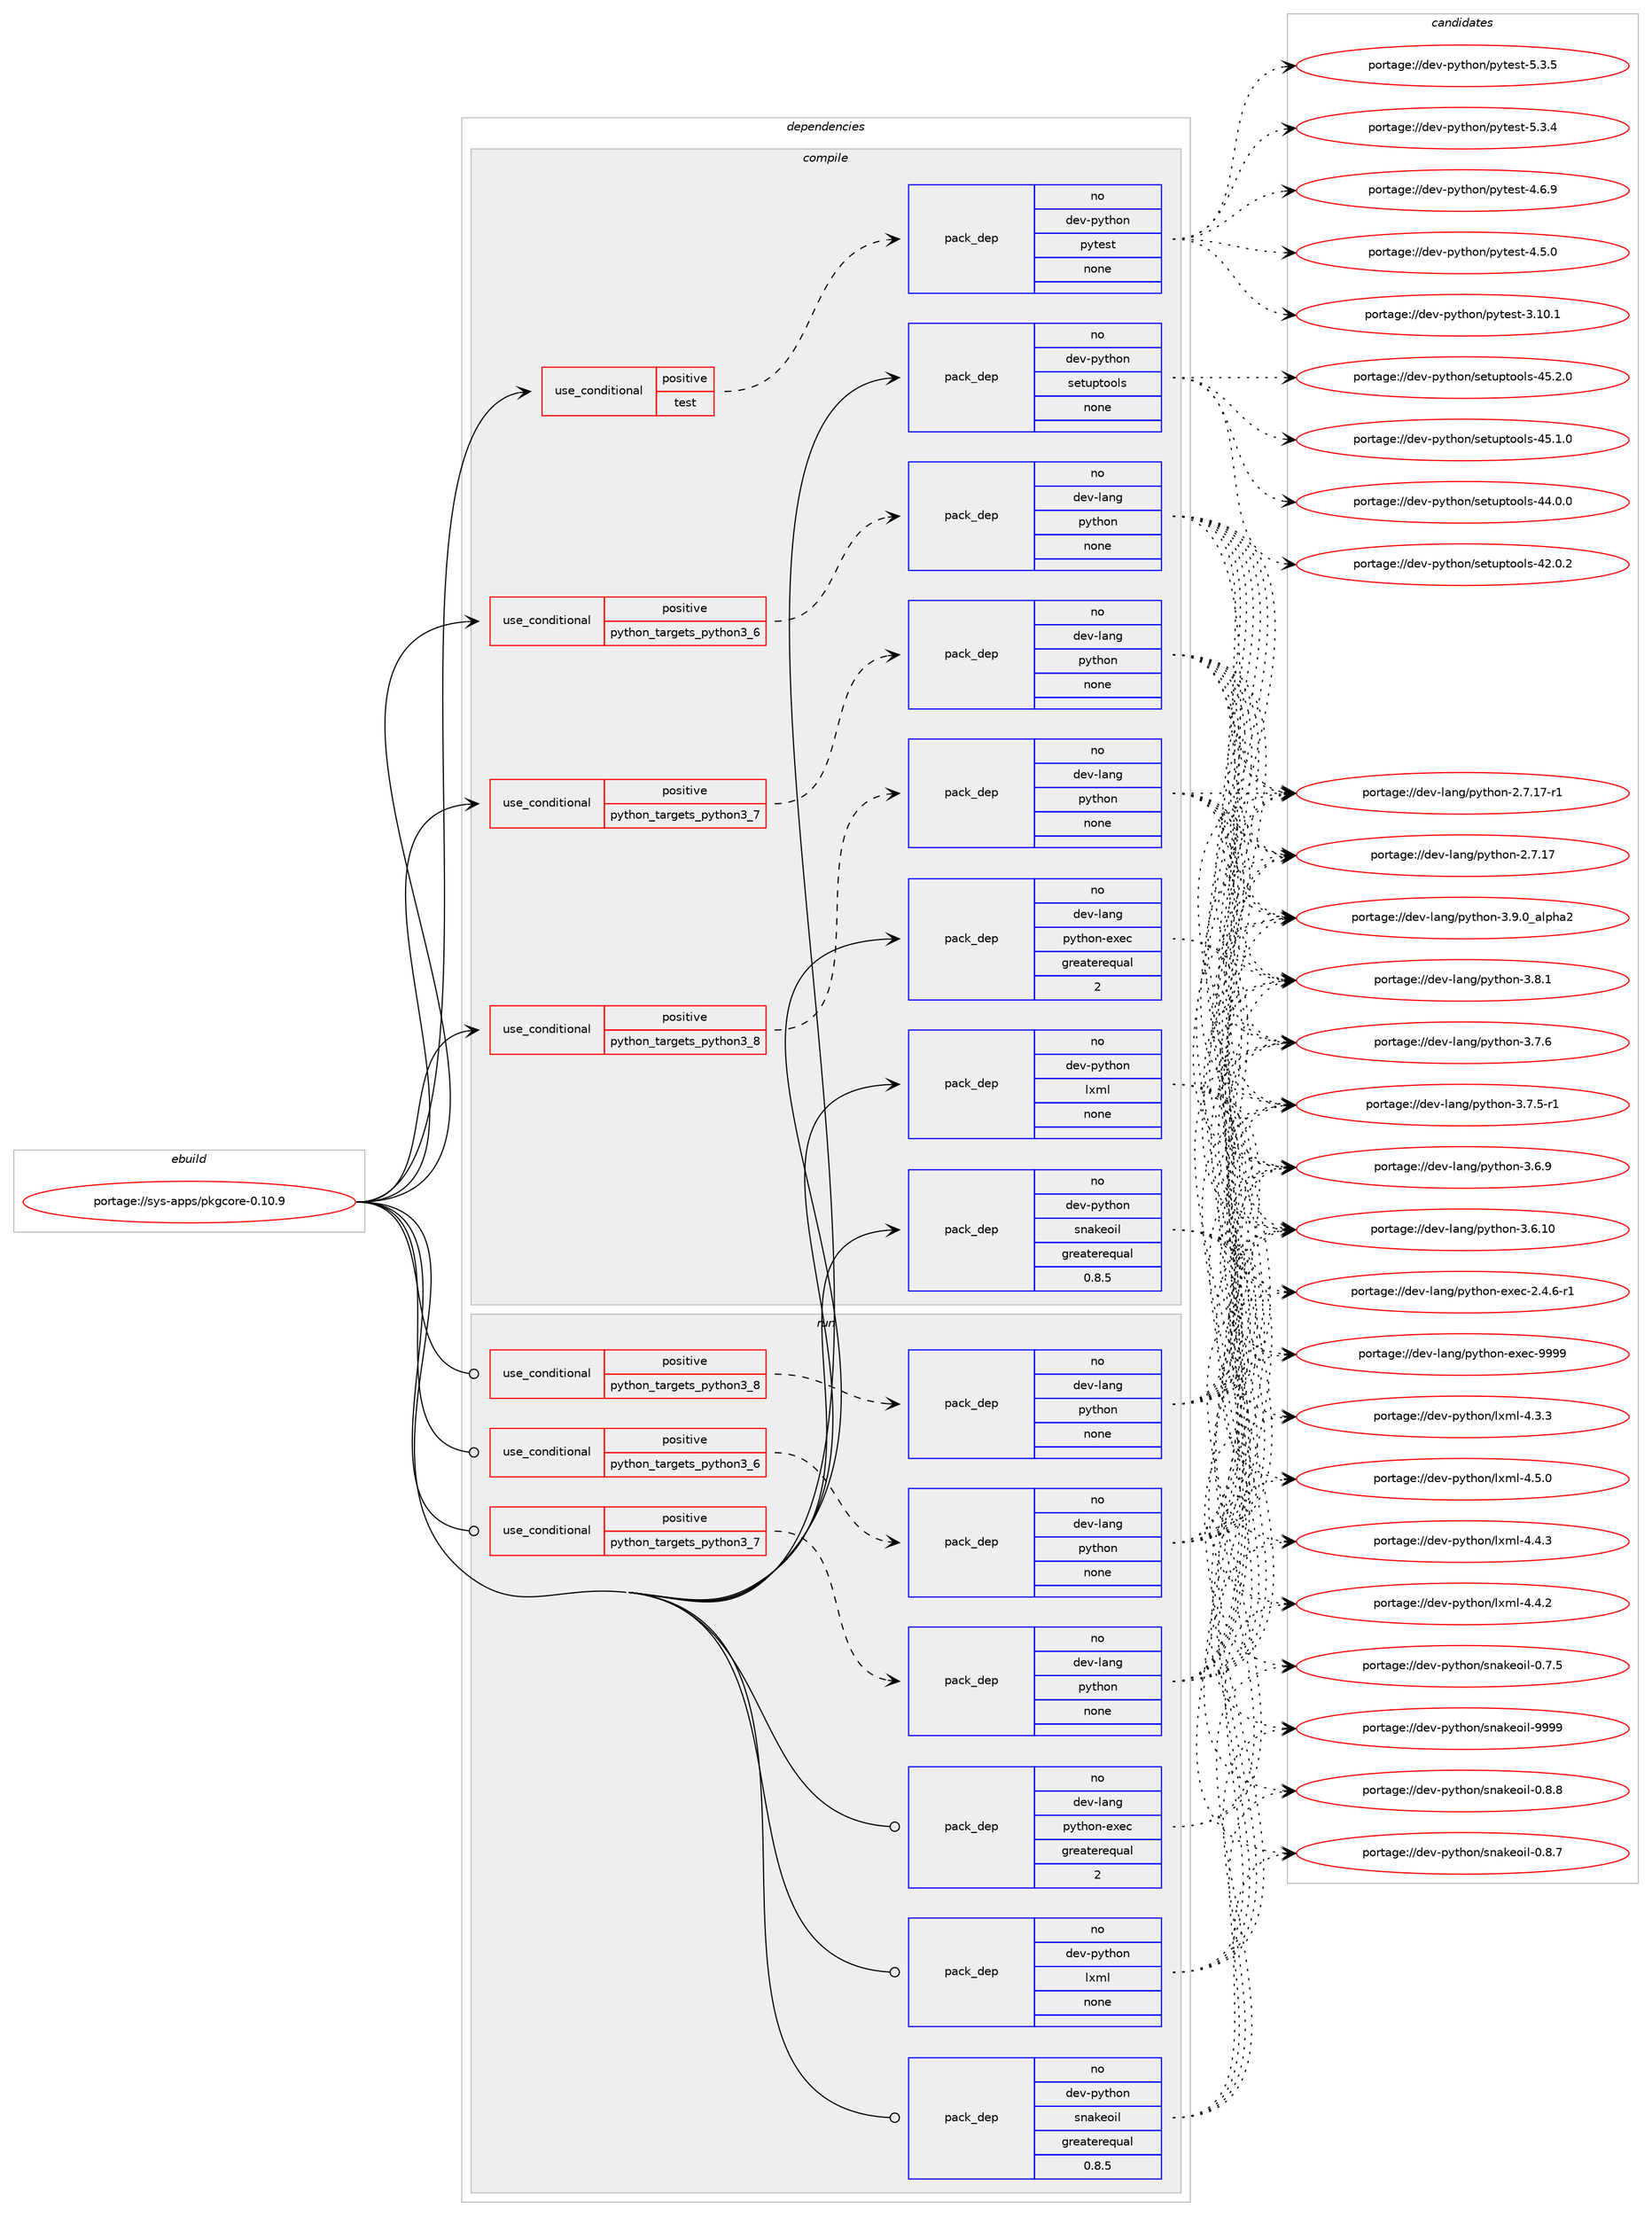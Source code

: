 digraph prolog {

# *************
# Graph options
# *************

newrank=true;
concentrate=true;
compound=true;
graph [rankdir=LR,fontname=Helvetica,fontsize=10,ranksep=1.5];#, ranksep=2.5, nodesep=0.2];
edge  [arrowhead=vee];
node  [fontname=Helvetica,fontsize=10];

# **********
# The ebuild
# **********

subgraph cluster_leftcol {
color=gray;
rank=same;
label=<<i>ebuild</i>>;
id [label="portage://sys-apps/pkgcore-0.10.9", color=red, width=4, href="../sys-apps/pkgcore-0.10.9.svg"];
}

# ****************
# The dependencies
# ****************

subgraph cluster_midcol {
color=gray;
label=<<i>dependencies</i>>;
subgraph cluster_compile {
fillcolor="#eeeeee";
style=filled;
label=<<i>compile</i>>;
subgraph cond14330 {
dependency67433 [label=<<TABLE BORDER="0" CELLBORDER="1" CELLSPACING="0" CELLPADDING="4"><TR><TD ROWSPAN="3" CELLPADDING="10">use_conditional</TD></TR><TR><TD>positive</TD></TR><TR><TD>python_targets_python3_6</TD></TR></TABLE>>, shape=none, color=red];
subgraph pack51767 {
dependency67434 [label=<<TABLE BORDER="0" CELLBORDER="1" CELLSPACING="0" CELLPADDING="4" WIDTH="220"><TR><TD ROWSPAN="6" CELLPADDING="30">pack_dep</TD></TR><TR><TD WIDTH="110">no</TD></TR><TR><TD>dev-lang</TD></TR><TR><TD>python</TD></TR><TR><TD>none</TD></TR><TR><TD></TD></TR></TABLE>>, shape=none, color=blue];
}
dependency67433:e -> dependency67434:w [weight=20,style="dashed",arrowhead="vee"];
}
id:e -> dependency67433:w [weight=20,style="solid",arrowhead="vee"];
subgraph cond14331 {
dependency67435 [label=<<TABLE BORDER="0" CELLBORDER="1" CELLSPACING="0" CELLPADDING="4"><TR><TD ROWSPAN="3" CELLPADDING="10">use_conditional</TD></TR><TR><TD>positive</TD></TR><TR><TD>python_targets_python3_7</TD></TR></TABLE>>, shape=none, color=red];
subgraph pack51768 {
dependency67436 [label=<<TABLE BORDER="0" CELLBORDER="1" CELLSPACING="0" CELLPADDING="4" WIDTH="220"><TR><TD ROWSPAN="6" CELLPADDING="30">pack_dep</TD></TR><TR><TD WIDTH="110">no</TD></TR><TR><TD>dev-lang</TD></TR><TR><TD>python</TD></TR><TR><TD>none</TD></TR><TR><TD></TD></TR></TABLE>>, shape=none, color=blue];
}
dependency67435:e -> dependency67436:w [weight=20,style="dashed",arrowhead="vee"];
}
id:e -> dependency67435:w [weight=20,style="solid",arrowhead="vee"];
subgraph cond14332 {
dependency67437 [label=<<TABLE BORDER="0" CELLBORDER="1" CELLSPACING="0" CELLPADDING="4"><TR><TD ROWSPAN="3" CELLPADDING="10">use_conditional</TD></TR><TR><TD>positive</TD></TR><TR><TD>python_targets_python3_8</TD></TR></TABLE>>, shape=none, color=red];
subgraph pack51769 {
dependency67438 [label=<<TABLE BORDER="0" CELLBORDER="1" CELLSPACING="0" CELLPADDING="4" WIDTH="220"><TR><TD ROWSPAN="6" CELLPADDING="30">pack_dep</TD></TR><TR><TD WIDTH="110">no</TD></TR><TR><TD>dev-lang</TD></TR><TR><TD>python</TD></TR><TR><TD>none</TD></TR><TR><TD></TD></TR></TABLE>>, shape=none, color=blue];
}
dependency67437:e -> dependency67438:w [weight=20,style="dashed",arrowhead="vee"];
}
id:e -> dependency67437:w [weight=20,style="solid",arrowhead="vee"];
subgraph cond14333 {
dependency67439 [label=<<TABLE BORDER="0" CELLBORDER="1" CELLSPACING="0" CELLPADDING="4"><TR><TD ROWSPAN="3" CELLPADDING="10">use_conditional</TD></TR><TR><TD>positive</TD></TR><TR><TD>test</TD></TR></TABLE>>, shape=none, color=red];
subgraph pack51770 {
dependency67440 [label=<<TABLE BORDER="0" CELLBORDER="1" CELLSPACING="0" CELLPADDING="4" WIDTH="220"><TR><TD ROWSPAN="6" CELLPADDING="30">pack_dep</TD></TR><TR><TD WIDTH="110">no</TD></TR><TR><TD>dev-python</TD></TR><TR><TD>pytest</TD></TR><TR><TD>none</TD></TR><TR><TD></TD></TR></TABLE>>, shape=none, color=blue];
}
dependency67439:e -> dependency67440:w [weight=20,style="dashed",arrowhead="vee"];
}
id:e -> dependency67439:w [weight=20,style="solid",arrowhead="vee"];
subgraph pack51771 {
dependency67441 [label=<<TABLE BORDER="0" CELLBORDER="1" CELLSPACING="0" CELLPADDING="4" WIDTH="220"><TR><TD ROWSPAN="6" CELLPADDING="30">pack_dep</TD></TR><TR><TD WIDTH="110">no</TD></TR><TR><TD>dev-lang</TD></TR><TR><TD>python-exec</TD></TR><TR><TD>greaterequal</TD></TR><TR><TD>2</TD></TR></TABLE>>, shape=none, color=blue];
}
id:e -> dependency67441:w [weight=20,style="solid",arrowhead="vee"];
subgraph pack51772 {
dependency67442 [label=<<TABLE BORDER="0" CELLBORDER="1" CELLSPACING="0" CELLPADDING="4" WIDTH="220"><TR><TD ROWSPAN="6" CELLPADDING="30">pack_dep</TD></TR><TR><TD WIDTH="110">no</TD></TR><TR><TD>dev-python</TD></TR><TR><TD>lxml</TD></TR><TR><TD>none</TD></TR><TR><TD></TD></TR></TABLE>>, shape=none, color=blue];
}
id:e -> dependency67442:w [weight=20,style="solid",arrowhead="vee"];
subgraph pack51773 {
dependency67443 [label=<<TABLE BORDER="0" CELLBORDER="1" CELLSPACING="0" CELLPADDING="4" WIDTH="220"><TR><TD ROWSPAN="6" CELLPADDING="30">pack_dep</TD></TR><TR><TD WIDTH="110">no</TD></TR><TR><TD>dev-python</TD></TR><TR><TD>setuptools</TD></TR><TR><TD>none</TD></TR><TR><TD></TD></TR></TABLE>>, shape=none, color=blue];
}
id:e -> dependency67443:w [weight=20,style="solid",arrowhead="vee"];
subgraph pack51774 {
dependency67444 [label=<<TABLE BORDER="0" CELLBORDER="1" CELLSPACING="0" CELLPADDING="4" WIDTH="220"><TR><TD ROWSPAN="6" CELLPADDING="30">pack_dep</TD></TR><TR><TD WIDTH="110">no</TD></TR><TR><TD>dev-python</TD></TR><TR><TD>snakeoil</TD></TR><TR><TD>greaterequal</TD></TR><TR><TD>0.8.5</TD></TR></TABLE>>, shape=none, color=blue];
}
id:e -> dependency67444:w [weight=20,style="solid",arrowhead="vee"];
}
subgraph cluster_compileandrun {
fillcolor="#eeeeee";
style=filled;
label=<<i>compile and run</i>>;
}
subgraph cluster_run {
fillcolor="#eeeeee";
style=filled;
label=<<i>run</i>>;
subgraph cond14334 {
dependency67445 [label=<<TABLE BORDER="0" CELLBORDER="1" CELLSPACING="0" CELLPADDING="4"><TR><TD ROWSPAN="3" CELLPADDING="10">use_conditional</TD></TR><TR><TD>positive</TD></TR><TR><TD>python_targets_python3_6</TD></TR></TABLE>>, shape=none, color=red];
subgraph pack51775 {
dependency67446 [label=<<TABLE BORDER="0" CELLBORDER="1" CELLSPACING="0" CELLPADDING="4" WIDTH="220"><TR><TD ROWSPAN="6" CELLPADDING="30">pack_dep</TD></TR><TR><TD WIDTH="110">no</TD></TR><TR><TD>dev-lang</TD></TR><TR><TD>python</TD></TR><TR><TD>none</TD></TR><TR><TD></TD></TR></TABLE>>, shape=none, color=blue];
}
dependency67445:e -> dependency67446:w [weight=20,style="dashed",arrowhead="vee"];
}
id:e -> dependency67445:w [weight=20,style="solid",arrowhead="odot"];
subgraph cond14335 {
dependency67447 [label=<<TABLE BORDER="0" CELLBORDER="1" CELLSPACING="0" CELLPADDING="4"><TR><TD ROWSPAN="3" CELLPADDING="10">use_conditional</TD></TR><TR><TD>positive</TD></TR><TR><TD>python_targets_python3_7</TD></TR></TABLE>>, shape=none, color=red];
subgraph pack51776 {
dependency67448 [label=<<TABLE BORDER="0" CELLBORDER="1" CELLSPACING="0" CELLPADDING="4" WIDTH="220"><TR><TD ROWSPAN="6" CELLPADDING="30">pack_dep</TD></TR><TR><TD WIDTH="110">no</TD></TR><TR><TD>dev-lang</TD></TR><TR><TD>python</TD></TR><TR><TD>none</TD></TR><TR><TD></TD></TR></TABLE>>, shape=none, color=blue];
}
dependency67447:e -> dependency67448:w [weight=20,style="dashed",arrowhead="vee"];
}
id:e -> dependency67447:w [weight=20,style="solid",arrowhead="odot"];
subgraph cond14336 {
dependency67449 [label=<<TABLE BORDER="0" CELLBORDER="1" CELLSPACING="0" CELLPADDING="4"><TR><TD ROWSPAN="3" CELLPADDING="10">use_conditional</TD></TR><TR><TD>positive</TD></TR><TR><TD>python_targets_python3_8</TD></TR></TABLE>>, shape=none, color=red];
subgraph pack51777 {
dependency67450 [label=<<TABLE BORDER="0" CELLBORDER="1" CELLSPACING="0" CELLPADDING="4" WIDTH="220"><TR><TD ROWSPAN="6" CELLPADDING="30">pack_dep</TD></TR><TR><TD WIDTH="110">no</TD></TR><TR><TD>dev-lang</TD></TR><TR><TD>python</TD></TR><TR><TD>none</TD></TR><TR><TD></TD></TR></TABLE>>, shape=none, color=blue];
}
dependency67449:e -> dependency67450:w [weight=20,style="dashed",arrowhead="vee"];
}
id:e -> dependency67449:w [weight=20,style="solid",arrowhead="odot"];
subgraph pack51778 {
dependency67451 [label=<<TABLE BORDER="0" CELLBORDER="1" CELLSPACING="0" CELLPADDING="4" WIDTH="220"><TR><TD ROWSPAN="6" CELLPADDING="30">pack_dep</TD></TR><TR><TD WIDTH="110">no</TD></TR><TR><TD>dev-lang</TD></TR><TR><TD>python-exec</TD></TR><TR><TD>greaterequal</TD></TR><TR><TD>2</TD></TR></TABLE>>, shape=none, color=blue];
}
id:e -> dependency67451:w [weight=20,style="solid",arrowhead="odot"];
subgraph pack51779 {
dependency67452 [label=<<TABLE BORDER="0" CELLBORDER="1" CELLSPACING="0" CELLPADDING="4" WIDTH="220"><TR><TD ROWSPAN="6" CELLPADDING="30">pack_dep</TD></TR><TR><TD WIDTH="110">no</TD></TR><TR><TD>dev-python</TD></TR><TR><TD>lxml</TD></TR><TR><TD>none</TD></TR><TR><TD></TD></TR></TABLE>>, shape=none, color=blue];
}
id:e -> dependency67452:w [weight=20,style="solid",arrowhead="odot"];
subgraph pack51780 {
dependency67453 [label=<<TABLE BORDER="0" CELLBORDER="1" CELLSPACING="0" CELLPADDING="4" WIDTH="220"><TR><TD ROWSPAN="6" CELLPADDING="30">pack_dep</TD></TR><TR><TD WIDTH="110">no</TD></TR><TR><TD>dev-python</TD></TR><TR><TD>snakeoil</TD></TR><TR><TD>greaterequal</TD></TR><TR><TD>0.8.5</TD></TR></TABLE>>, shape=none, color=blue];
}
id:e -> dependency67453:w [weight=20,style="solid",arrowhead="odot"];
}
}

# **************
# The candidates
# **************

subgraph cluster_choices {
rank=same;
color=gray;
label=<<i>candidates</i>>;

subgraph choice51767 {
color=black;
nodesep=1;
choice10010111845108971101034711212111610411111045514657464895971081121049750 [label="portage://dev-lang/python-3.9.0_alpha2", color=red, width=4,href="../dev-lang/python-3.9.0_alpha2.svg"];
choice100101118451089711010347112121116104111110455146564649 [label="portage://dev-lang/python-3.8.1", color=red, width=4,href="../dev-lang/python-3.8.1.svg"];
choice100101118451089711010347112121116104111110455146554654 [label="portage://dev-lang/python-3.7.6", color=red, width=4,href="../dev-lang/python-3.7.6.svg"];
choice1001011184510897110103471121211161041111104551465546534511449 [label="portage://dev-lang/python-3.7.5-r1", color=red, width=4,href="../dev-lang/python-3.7.5-r1.svg"];
choice100101118451089711010347112121116104111110455146544657 [label="portage://dev-lang/python-3.6.9", color=red, width=4,href="../dev-lang/python-3.6.9.svg"];
choice10010111845108971101034711212111610411111045514654464948 [label="portage://dev-lang/python-3.6.10", color=red, width=4,href="../dev-lang/python-3.6.10.svg"];
choice100101118451089711010347112121116104111110455046554649554511449 [label="portage://dev-lang/python-2.7.17-r1", color=red, width=4,href="../dev-lang/python-2.7.17-r1.svg"];
choice10010111845108971101034711212111610411111045504655464955 [label="portage://dev-lang/python-2.7.17", color=red, width=4,href="../dev-lang/python-2.7.17.svg"];
dependency67434:e -> choice10010111845108971101034711212111610411111045514657464895971081121049750:w [style=dotted,weight="100"];
dependency67434:e -> choice100101118451089711010347112121116104111110455146564649:w [style=dotted,weight="100"];
dependency67434:e -> choice100101118451089711010347112121116104111110455146554654:w [style=dotted,weight="100"];
dependency67434:e -> choice1001011184510897110103471121211161041111104551465546534511449:w [style=dotted,weight="100"];
dependency67434:e -> choice100101118451089711010347112121116104111110455146544657:w [style=dotted,weight="100"];
dependency67434:e -> choice10010111845108971101034711212111610411111045514654464948:w [style=dotted,weight="100"];
dependency67434:e -> choice100101118451089711010347112121116104111110455046554649554511449:w [style=dotted,weight="100"];
dependency67434:e -> choice10010111845108971101034711212111610411111045504655464955:w [style=dotted,weight="100"];
}
subgraph choice51768 {
color=black;
nodesep=1;
choice10010111845108971101034711212111610411111045514657464895971081121049750 [label="portage://dev-lang/python-3.9.0_alpha2", color=red, width=4,href="../dev-lang/python-3.9.0_alpha2.svg"];
choice100101118451089711010347112121116104111110455146564649 [label="portage://dev-lang/python-3.8.1", color=red, width=4,href="../dev-lang/python-3.8.1.svg"];
choice100101118451089711010347112121116104111110455146554654 [label="portage://dev-lang/python-3.7.6", color=red, width=4,href="../dev-lang/python-3.7.6.svg"];
choice1001011184510897110103471121211161041111104551465546534511449 [label="portage://dev-lang/python-3.7.5-r1", color=red, width=4,href="../dev-lang/python-3.7.5-r1.svg"];
choice100101118451089711010347112121116104111110455146544657 [label="portage://dev-lang/python-3.6.9", color=red, width=4,href="../dev-lang/python-3.6.9.svg"];
choice10010111845108971101034711212111610411111045514654464948 [label="portage://dev-lang/python-3.6.10", color=red, width=4,href="../dev-lang/python-3.6.10.svg"];
choice100101118451089711010347112121116104111110455046554649554511449 [label="portage://dev-lang/python-2.7.17-r1", color=red, width=4,href="../dev-lang/python-2.7.17-r1.svg"];
choice10010111845108971101034711212111610411111045504655464955 [label="portage://dev-lang/python-2.7.17", color=red, width=4,href="../dev-lang/python-2.7.17.svg"];
dependency67436:e -> choice10010111845108971101034711212111610411111045514657464895971081121049750:w [style=dotted,weight="100"];
dependency67436:e -> choice100101118451089711010347112121116104111110455146564649:w [style=dotted,weight="100"];
dependency67436:e -> choice100101118451089711010347112121116104111110455146554654:w [style=dotted,weight="100"];
dependency67436:e -> choice1001011184510897110103471121211161041111104551465546534511449:w [style=dotted,weight="100"];
dependency67436:e -> choice100101118451089711010347112121116104111110455146544657:w [style=dotted,weight="100"];
dependency67436:e -> choice10010111845108971101034711212111610411111045514654464948:w [style=dotted,weight="100"];
dependency67436:e -> choice100101118451089711010347112121116104111110455046554649554511449:w [style=dotted,weight="100"];
dependency67436:e -> choice10010111845108971101034711212111610411111045504655464955:w [style=dotted,weight="100"];
}
subgraph choice51769 {
color=black;
nodesep=1;
choice10010111845108971101034711212111610411111045514657464895971081121049750 [label="portage://dev-lang/python-3.9.0_alpha2", color=red, width=4,href="../dev-lang/python-3.9.0_alpha2.svg"];
choice100101118451089711010347112121116104111110455146564649 [label="portage://dev-lang/python-3.8.1", color=red, width=4,href="../dev-lang/python-3.8.1.svg"];
choice100101118451089711010347112121116104111110455146554654 [label="portage://dev-lang/python-3.7.6", color=red, width=4,href="../dev-lang/python-3.7.6.svg"];
choice1001011184510897110103471121211161041111104551465546534511449 [label="portage://dev-lang/python-3.7.5-r1", color=red, width=4,href="../dev-lang/python-3.7.5-r1.svg"];
choice100101118451089711010347112121116104111110455146544657 [label="portage://dev-lang/python-3.6.9", color=red, width=4,href="../dev-lang/python-3.6.9.svg"];
choice10010111845108971101034711212111610411111045514654464948 [label="portage://dev-lang/python-3.6.10", color=red, width=4,href="../dev-lang/python-3.6.10.svg"];
choice100101118451089711010347112121116104111110455046554649554511449 [label="portage://dev-lang/python-2.7.17-r1", color=red, width=4,href="../dev-lang/python-2.7.17-r1.svg"];
choice10010111845108971101034711212111610411111045504655464955 [label="portage://dev-lang/python-2.7.17", color=red, width=4,href="../dev-lang/python-2.7.17.svg"];
dependency67438:e -> choice10010111845108971101034711212111610411111045514657464895971081121049750:w [style=dotted,weight="100"];
dependency67438:e -> choice100101118451089711010347112121116104111110455146564649:w [style=dotted,weight="100"];
dependency67438:e -> choice100101118451089711010347112121116104111110455146554654:w [style=dotted,weight="100"];
dependency67438:e -> choice1001011184510897110103471121211161041111104551465546534511449:w [style=dotted,weight="100"];
dependency67438:e -> choice100101118451089711010347112121116104111110455146544657:w [style=dotted,weight="100"];
dependency67438:e -> choice10010111845108971101034711212111610411111045514654464948:w [style=dotted,weight="100"];
dependency67438:e -> choice100101118451089711010347112121116104111110455046554649554511449:w [style=dotted,weight="100"];
dependency67438:e -> choice10010111845108971101034711212111610411111045504655464955:w [style=dotted,weight="100"];
}
subgraph choice51770 {
color=black;
nodesep=1;
choice1001011184511212111610411111047112121116101115116455346514653 [label="portage://dev-python/pytest-5.3.5", color=red, width=4,href="../dev-python/pytest-5.3.5.svg"];
choice1001011184511212111610411111047112121116101115116455346514652 [label="portage://dev-python/pytest-5.3.4", color=red, width=4,href="../dev-python/pytest-5.3.4.svg"];
choice1001011184511212111610411111047112121116101115116455246544657 [label="portage://dev-python/pytest-4.6.9", color=red, width=4,href="../dev-python/pytest-4.6.9.svg"];
choice1001011184511212111610411111047112121116101115116455246534648 [label="portage://dev-python/pytest-4.5.0", color=red, width=4,href="../dev-python/pytest-4.5.0.svg"];
choice100101118451121211161041111104711212111610111511645514649484649 [label="portage://dev-python/pytest-3.10.1", color=red, width=4,href="../dev-python/pytest-3.10.1.svg"];
dependency67440:e -> choice1001011184511212111610411111047112121116101115116455346514653:w [style=dotted,weight="100"];
dependency67440:e -> choice1001011184511212111610411111047112121116101115116455346514652:w [style=dotted,weight="100"];
dependency67440:e -> choice1001011184511212111610411111047112121116101115116455246544657:w [style=dotted,weight="100"];
dependency67440:e -> choice1001011184511212111610411111047112121116101115116455246534648:w [style=dotted,weight="100"];
dependency67440:e -> choice100101118451121211161041111104711212111610111511645514649484649:w [style=dotted,weight="100"];
}
subgraph choice51771 {
color=black;
nodesep=1;
choice10010111845108971101034711212111610411111045101120101994557575757 [label="portage://dev-lang/python-exec-9999", color=red, width=4,href="../dev-lang/python-exec-9999.svg"];
choice10010111845108971101034711212111610411111045101120101994550465246544511449 [label="portage://dev-lang/python-exec-2.4.6-r1", color=red, width=4,href="../dev-lang/python-exec-2.4.6-r1.svg"];
dependency67441:e -> choice10010111845108971101034711212111610411111045101120101994557575757:w [style=dotted,weight="100"];
dependency67441:e -> choice10010111845108971101034711212111610411111045101120101994550465246544511449:w [style=dotted,weight="100"];
}
subgraph choice51772 {
color=black;
nodesep=1;
choice1001011184511212111610411111047108120109108455246534648 [label="portage://dev-python/lxml-4.5.0", color=red, width=4,href="../dev-python/lxml-4.5.0.svg"];
choice1001011184511212111610411111047108120109108455246524651 [label="portage://dev-python/lxml-4.4.3", color=red, width=4,href="../dev-python/lxml-4.4.3.svg"];
choice1001011184511212111610411111047108120109108455246524650 [label="portage://dev-python/lxml-4.4.2", color=red, width=4,href="../dev-python/lxml-4.4.2.svg"];
choice1001011184511212111610411111047108120109108455246514651 [label="portage://dev-python/lxml-4.3.3", color=red, width=4,href="../dev-python/lxml-4.3.3.svg"];
dependency67442:e -> choice1001011184511212111610411111047108120109108455246534648:w [style=dotted,weight="100"];
dependency67442:e -> choice1001011184511212111610411111047108120109108455246524651:w [style=dotted,weight="100"];
dependency67442:e -> choice1001011184511212111610411111047108120109108455246524650:w [style=dotted,weight="100"];
dependency67442:e -> choice1001011184511212111610411111047108120109108455246514651:w [style=dotted,weight="100"];
}
subgraph choice51773 {
color=black;
nodesep=1;
choice100101118451121211161041111104711510111611711211611111110811545525346504648 [label="portage://dev-python/setuptools-45.2.0", color=red, width=4,href="../dev-python/setuptools-45.2.0.svg"];
choice100101118451121211161041111104711510111611711211611111110811545525346494648 [label="portage://dev-python/setuptools-45.1.0", color=red, width=4,href="../dev-python/setuptools-45.1.0.svg"];
choice100101118451121211161041111104711510111611711211611111110811545525246484648 [label="portage://dev-python/setuptools-44.0.0", color=red, width=4,href="../dev-python/setuptools-44.0.0.svg"];
choice100101118451121211161041111104711510111611711211611111110811545525046484650 [label="portage://dev-python/setuptools-42.0.2", color=red, width=4,href="../dev-python/setuptools-42.0.2.svg"];
dependency67443:e -> choice100101118451121211161041111104711510111611711211611111110811545525346504648:w [style=dotted,weight="100"];
dependency67443:e -> choice100101118451121211161041111104711510111611711211611111110811545525346494648:w [style=dotted,weight="100"];
dependency67443:e -> choice100101118451121211161041111104711510111611711211611111110811545525246484648:w [style=dotted,weight="100"];
dependency67443:e -> choice100101118451121211161041111104711510111611711211611111110811545525046484650:w [style=dotted,weight="100"];
}
subgraph choice51774 {
color=black;
nodesep=1;
choice1001011184511212111610411111047115110971071011111051084557575757 [label="portage://dev-python/snakeoil-9999", color=red, width=4,href="../dev-python/snakeoil-9999.svg"];
choice100101118451121211161041111104711511097107101111105108454846564656 [label="portage://dev-python/snakeoil-0.8.8", color=red, width=4,href="../dev-python/snakeoil-0.8.8.svg"];
choice100101118451121211161041111104711511097107101111105108454846564655 [label="portage://dev-python/snakeoil-0.8.7", color=red, width=4,href="../dev-python/snakeoil-0.8.7.svg"];
choice100101118451121211161041111104711511097107101111105108454846554653 [label="portage://dev-python/snakeoil-0.7.5", color=red, width=4,href="../dev-python/snakeoil-0.7.5.svg"];
dependency67444:e -> choice1001011184511212111610411111047115110971071011111051084557575757:w [style=dotted,weight="100"];
dependency67444:e -> choice100101118451121211161041111104711511097107101111105108454846564656:w [style=dotted,weight="100"];
dependency67444:e -> choice100101118451121211161041111104711511097107101111105108454846564655:w [style=dotted,weight="100"];
dependency67444:e -> choice100101118451121211161041111104711511097107101111105108454846554653:w [style=dotted,weight="100"];
}
subgraph choice51775 {
color=black;
nodesep=1;
choice10010111845108971101034711212111610411111045514657464895971081121049750 [label="portage://dev-lang/python-3.9.0_alpha2", color=red, width=4,href="../dev-lang/python-3.9.0_alpha2.svg"];
choice100101118451089711010347112121116104111110455146564649 [label="portage://dev-lang/python-3.8.1", color=red, width=4,href="../dev-lang/python-3.8.1.svg"];
choice100101118451089711010347112121116104111110455146554654 [label="portage://dev-lang/python-3.7.6", color=red, width=4,href="../dev-lang/python-3.7.6.svg"];
choice1001011184510897110103471121211161041111104551465546534511449 [label="portage://dev-lang/python-3.7.5-r1", color=red, width=4,href="../dev-lang/python-3.7.5-r1.svg"];
choice100101118451089711010347112121116104111110455146544657 [label="portage://dev-lang/python-3.6.9", color=red, width=4,href="../dev-lang/python-3.6.9.svg"];
choice10010111845108971101034711212111610411111045514654464948 [label="portage://dev-lang/python-3.6.10", color=red, width=4,href="../dev-lang/python-3.6.10.svg"];
choice100101118451089711010347112121116104111110455046554649554511449 [label="portage://dev-lang/python-2.7.17-r1", color=red, width=4,href="../dev-lang/python-2.7.17-r1.svg"];
choice10010111845108971101034711212111610411111045504655464955 [label="portage://dev-lang/python-2.7.17", color=red, width=4,href="../dev-lang/python-2.7.17.svg"];
dependency67446:e -> choice10010111845108971101034711212111610411111045514657464895971081121049750:w [style=dotted,weight="100"];
dependency67446:e -> choice100101118451089711010347112121116104111110455146564649:w [style=dotted,weight="100"];
dependency67446:e -> choice100101118451089711010347112121116104111110455146554654:w [style=dotted,weight="100"];
dependency67446:e -> choice1001011184510897110103471121211161041111104551465546534511449:w [style=dotted,weight="100"];
dependency67446:e -> choice100101118451089711010347112121116104111110455146544657:w [style=dotted,weight="100"];
dependency67446:e -> choice10010111845108971101034711212111610411111045514654464948:w [style=dotted,weight="100"];
dependency67446:e -> choice100101118451089711010347112121116104111110455046554649554511449:w [style=dotted,weight="100"];
dependency67446:e -> choice10010111845108971101034711212111610411111045504655464955:w [style=dotted,weight="100"];
}
subgraph choice51776 {
color=black;
nodesep=1;
choice10010111845108971101034711212111610411111045514657464895971081121049750 [label="portage://dev-lang/python-3.9.0_alpha2", color=red, width=4,href="../dev-lang/python-3.9.0_alpha2.svg"];
choice100101118451089711010347112121116104111110455146564649 [label="portage://dev-lang/python-3.8.1", color=red, width=4,href="../dev-lang/python-3.8.1.svg"];
choice100101118451089711010347112121116104111110455146554654 [label="portage://dev-lang/python-3.7.6", color=red, width=4,href="../dev-lang/python-3.7.6.svg"];
choice1001011184510897110103471121211161041111104551465546534511449 [label="portage://dev-lang/python-3.7.5-r1", color=red, width=4,href="../dev-lang/python-3.7.5-r1.svg"];
choice100101118451089711010347112121116104111110455146544657 [label="portage://dev-lang/python-3.6.9", color=red, width=4,href="../dev-lang/python-3.6.9.svg"];
choice10010111845108971101034711212111610411111045514654464948 [label="portage://dev-lang/python-3.6.10", color=red, width=4,href="../dev-lang/python-3.6.10.svg"];
choice100101118451089711010347112121116104111110455046554649554511449 [label="portage://dev-lang/python-2.7.17-r1", color=red, width=4,href="../dev-lang/python-2.7.17-r1.svg"];
choice10010111845108971101034711212111610411111045504655464955 [label="portage://dev-lang/python-2.7.17", color=red, width=4,href="../dev-lang/python-2.7.17.svg"];
dependency67448:e -> choice10010111845108971101034711212111610411111045514657464895971081121049750:w [style=dotted,weight="100"];
dependency67448:e -> choice100101118451089711010347112121116104111110455146564649:w [style=dotted,weight="100"];
dependency67448:e -> choice100101118451089711010347112121116104111110455146554654:w [style=dotted,weight="100"];
dependency67448:e -> choice1001011184510897110103471121211161041111104551465546534511449:w [style=dotted,weight="100"];
dependency67448:e -> choice100101118451089711010347112121116104111110455146544657:w [style=dotted,weight="100"];
dependency67448:e -> choice10010111845108971101034711212111610411111045514654464948:w [style=dotted,weight="100"];
dependency67448:e -> choice100101118451089711010347112121116104111110455046554649554511449:w [style=dotted,weight="100"];
dependency67448:e -> choice10010111845108971101034711212111610411111045504655464955:w [style=dotted,weight="100"];
}
subgraph choice51777 {
color=black;
nodesep=1;
choice10010111845108971101034711212111610411111045514657464895971081121049750 [label="portage://dev-lang/python-3.9.0_alpha2", color=red, width=4,href="../dev-lang/python-3.9.0_alpha2.svg"];
choice100101118451089711010347112121116104111110455146564649 [label="portage://dev-lang/python-3.8.1", color=red, width=4,href="../dev-lang/python-3.8.1.svg"];
choice100101118451089711010347112121116104111110455146554654 [label="portage://dev-lang/python-3.7.6", color=red, width=4,href="../dev-lang/python-3.7.6.svg"];
choice1001011184510897110103471121211161041111104551465546534511449 [label="portage://dev-lang/python-3.7.5-r1", color=red, width=4,href="../dev-lang/python-3.7.5-r1.svg"];
choice100101118451089711010347112121116104111110455146544657 [label="portage://dev-lang/python-3.6.9", color=red, width=4,href="../dev-lang/python-3.6.9.svg"];
choice10010111845108971101034711212111610411111045514654464948 [label="portage://dev-lang/python-3.6.10", color=red, width=4,href="../dev-lang/python-3.6.10.svg"];
choice100101118451089711010347112121116104111110455046554649554511449 [label="portage://dev-lang/python-2.7.17-r1", color=red, width=4,href="../dev-lang/python-2.7.17-r1.svg"];
choice10010111845108971101034711212111610411111045504655464955 [label="portage://dev-lang/python-2.7.17", color=red, width=4,href="../dev-lang/python-2.7.17.svg"];
dependency67450:e -> choice10010111845108971101034711212111610411111045514657464895971081121049750:w [style=dotted,weight="100"];
dependency67450:e -> choice100101118451089711010347112121116104111110455146564649:w [style=dotted,weight="100"];
dependency67450:e -> choice100101118451089711010347112121116104111110455146554654:w [style=dotted,weight="100"];
dependency67450:e -> choice1001011184510897110103471121211161041111104551465546534511449:w [style=dotted,weight="100"];
dependency67450:e -> choice100101118451089711010347112121116104111110455146544657:w [style=dotted,weight="100"];
dependency67450:e -> choice10010111845108971101034711212111610411111045514654464948:w [style=dotted,weight="100"];
dependency67450:e -> choice100101118451089711010347112121116104111110455046554649554511449:w [style=dotted,weight="100"];
dependency67450:e -> choice10010111845108971101034711212111610411111045504655464955:w [style=dotted,weight="100"];
}
subgraph choice51778 {
color=black;
nodesep=1;
choice10010111845108971101034711212111610411111045101120101994557575757 [label="portage://dev-lang/python-exec-9999", color=red, width=4,href="../dev-lang/python-exec-9999.svg"];
choice10010111845108971101034711212111610411111045101120101994550465246544511449 [label="portage://dev-lang/python-exec-2.4.6-r1", color=red, width=4,href="../dev-lang/python-exec-2.4.6-r1.svg"];
dependency67451:e -> choice10010111845108971101034711212111610411111045101120101994557575757:w [style=dotted,weight="100"];
dependency67451:e -> choice10010111845108971101034711212111610411111045101120101994550465246544511449:w [style=dotted,weight="100"];
}
subgraph choice51779 {
color=black;
nodesep=1;
choice1001011184511212111610411111047108120109108455246534648 [label="portage://dev-python/lxml-4.5.0", color=red, width=4,href="../dev-python/lxml-4.5.0.svg"];
choice1001011184511212111610411111047108120109108455246524651 [label="portage://dev-python/lxml-4.4.3", color=red, width=4,href="../dev-python/lxml-4.4.3.svg"];
choice1001011184511212111610411111047108120109108455246524650 [label="portage://dev-python/lxml-4.4.2", color=red, width=4,href="../dev-python/lxml-4.4.2.svg"];
choice1001011184511212111610411111047108120109108455246514651 [label="portage://dev-python/lxml-4.3.3", color=red, width=4,href="../dev-python/lxml-4.3.3.svg"];
dependency67452:e -> choice1001011184511212111610411111047108120109108455246534648:w [style=dotted,weight="100"];
dependency67452:e -> choice1001011184511212111610411111047108120109108455246524651:w [style=dotted,weight="100"];
dependency67452:e -> choice1001011184511212111610411111047108120109108455246524650:w [style=dotted,weight="100"];
dependency67452:e -> choice1001011184511212111610411111047108120109108455246514651:w [style=dotted,weight="100"];
}
subgraph choice51780 {
color=black;
nodesep=1;
choice1001011184511212111610411111047115110971071011111051084557575757 [label="portage://dev-python/snakeoil-9999", color=red, width=4,href="../dev-python/snakeoil-9999.svg"];
choice100101118451121211161041111104711511097107101111105108454846564656 [label="portage://dev-python/snakeoil-0.8.8", color=red, width=4,href="../dev-python/snakeoil-0.8.8.svg"];
choice100101118451121211161041111104711511097107101111105108454846564655 [label="portage://dev-python/snakeoil-0.8.7", color=red, width=4,href="../dev-python/snakeoil-0.8.7.svg"];
choice100101118451121211161041111104711511097107101111105108454846554653 [label="portage://dev-python/snakeoil-0.7.5", color=red, width=4,href="../dev-python/snakeoil-0.7.5.svg"];
dependency67453:e -> choice1001011184511212111610411111047115110971071011111051084557575757:w [style=dotted,weight="100"];
dependency67453:e -> choice100101118451121211161041111104711511097107101111105108454846564656:w [style=dotted,weight="100"];
dependency67453:e -> choice100101118451121211161041111104711511097107101111105108454846564655:w [style=dotted,weight="100"];
dependency67453:e -> choice100101118451121211161041111104711511097107101111105108454846554653:w [style=dotted,weight="100"];
}
}

}
